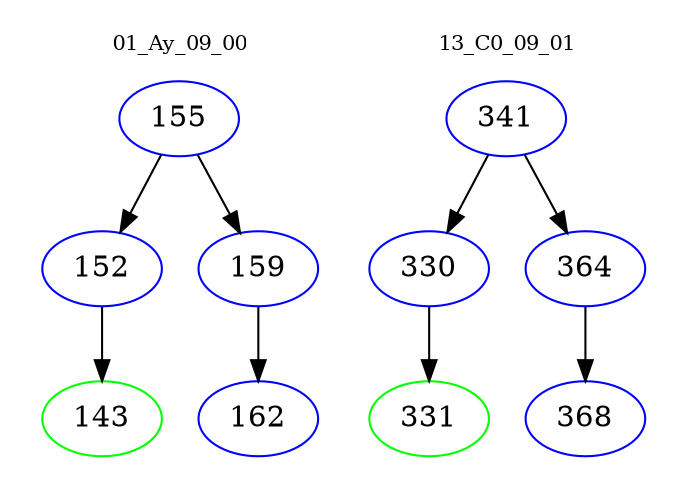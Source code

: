digraph{
subgraph cluster_0 {
color = white
label = "01_Ay_09_00";
fontsize=10;
T0_155 [label="155", color="blue"]
T0_155 -> T0_152 [color="black"]
T0_152 [label="152", color="blue"]
T0_152 -> T0_143 [color="black"]
T0_143 [label="143", color="green"]
T0_155 -> T0_159 [color="black"]
T0_159 [label="159", color="blue"]
T0_159 -> T0_162 [color="black"]
T0_162 [label="162", color="blue"]
}
subgraph cluster_1 {
color = white
label = "13_C0_09_01";
fontsize=10;
T1_341 [label="341", color="blue"]
T1_341 -> T1_330 [color="black"]
T1_330 [label="330", color="blue"]
T1_330 -> T1_331 [color="black"]
T1_331 [label="331", color="green"]
T1_341 -> T1_364 [color="black"]
T1_364 [label="364", color="blue"]
T1_364 -> T1_368 [color="black"]
T1_368 [label="368", color="blue"]
}
}
